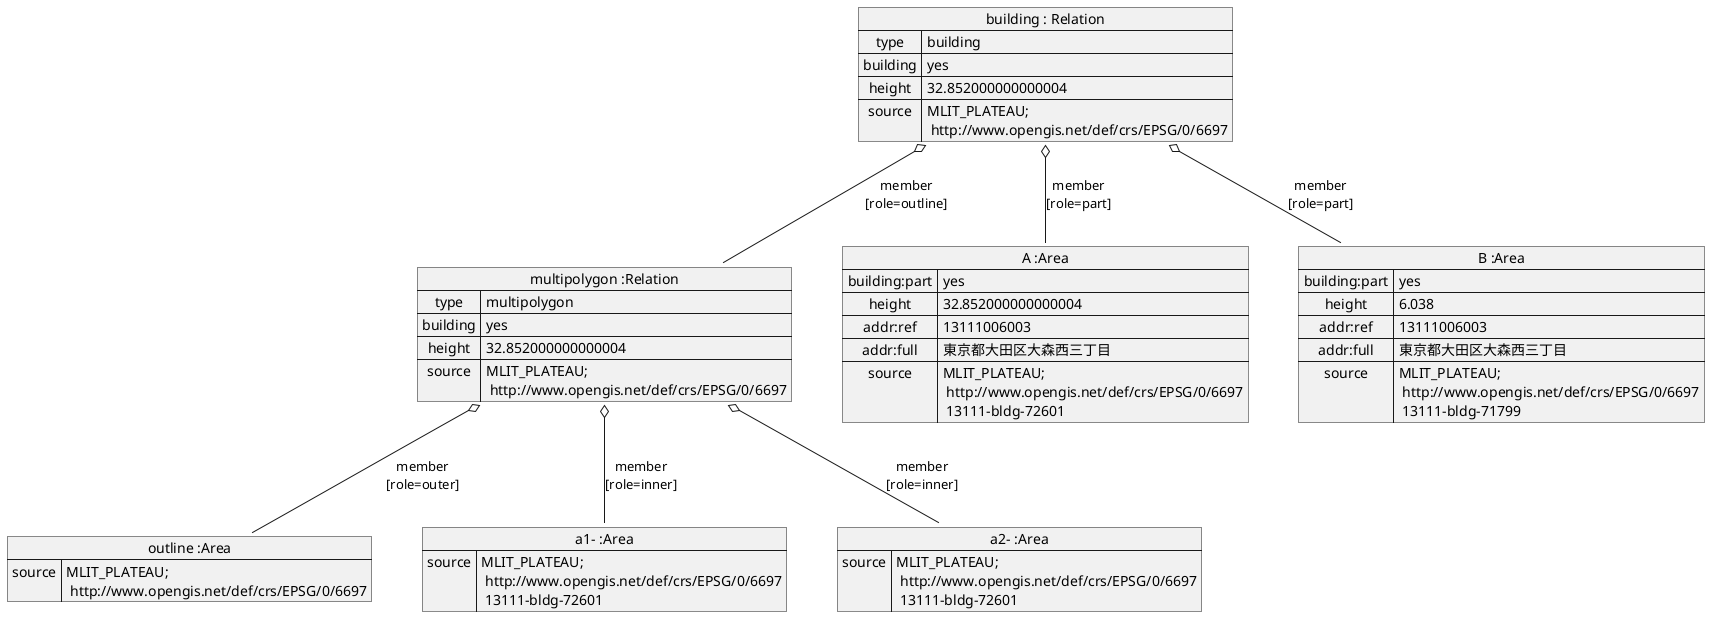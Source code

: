 @startuml
map "building : Relation" as building {
 type => building
 building => yes
 height => 32.852000000000004
 source => MLIT_PLATEAU;\n http://www.opengis.net/def/crs/EPSG/0/6697
}

map "multipolygon :Relation" as multipolygon {
 type => multipolygon
 building => yes
 height => 32.852000000000004
 source => MLIT_PLATEAU;\n http://www.opengis.net/def/crs/EPSG/0/6697
}

map "outline :Area" as outer {
 source => MLIT_PLATEAU;\n http://www.opengis.net/def/crs/EPSG/0/6697
}

map "a1- :Area" as a1 {
 source => MLIT_PLATEAU;\n http://www.opengis.net/def/crs/EPSG/0/6697\n 13111-bldg-72601
}
map "a2- :Area" as a2 {
 source => MLIT_PLATEAU;\n http://www.opengis.net/def/crs/EPSG/0/6697\n 13111-bldg-72601
}

map "A :Area" as A {
 building:part => yes
 height => 32.852000000000004
 addr:ref => 13111006003
 addr:full => 東京都大田区大森西三丁目
 source => MLIT_PLATEAU;\n http://www.opengis.net/def/crs/EPSG/0/6697\n 13111-bldg-72601
}
map "B :Area" as B {
 building:part => yes
 height => 6.038
 addr:ref => 13111006003
 addr:full => 東京都大田区大森西三丁目
 source => MLIT_PLATEAU;\n http://www.opengis.net/def/crs/EPSG/0/6697\n 13111-bldg-71799
}

building o-- multipolygon : member\n[role=outline]
building o-- A : member\n[role=part]
building o-- B : member\n[role=part]

multipolygon  o-- outer : member\n[role=outer]
multipolygon  o-- a1 : member\n[role=inner]
multipolygon  o-- a2 : member\n[role=inner]
@enduml
